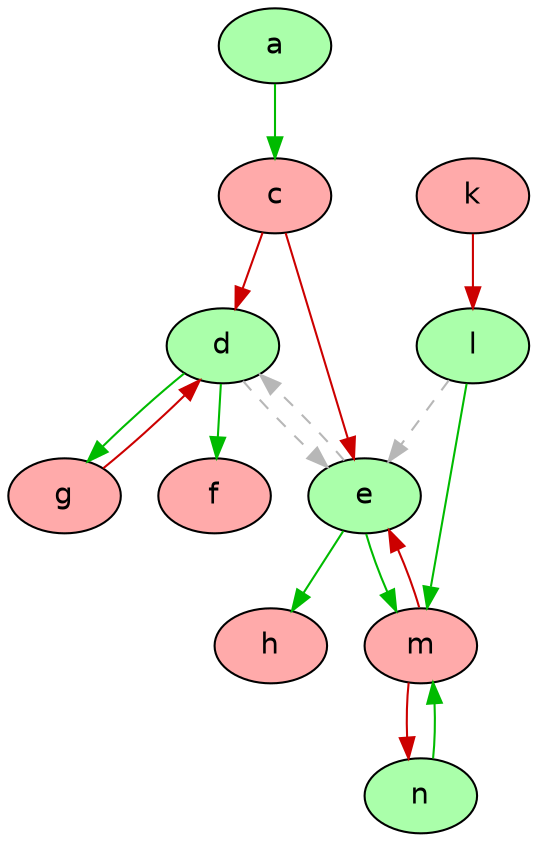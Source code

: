 digraph G {
  node [shape=oval style=filled fontname=Helvetica fontsize=14]
  node [fillcolor="#AAFFAA" fontcolor="#000000"] a l d e n;
  node [fillcolor="#FFAAAA" fontcolor="#000000"] c k m f g h;
  node [fillcolor="white" fontcolor="black"];
  edge [dir=forward, color="#00BB00", style="solid"]
        "a" -> "c"
        "l" -> "m"
        "e" -> "m"
        "d" -> "f"
        "d" -> "g"
        "e" -> "h"
        "n" -> "m"
  edge [dir=forward, color="#CC0000", style="solid"]
        "k" -> "l"
        "c" -> "d"
        "c" -> "e"
        "m" -> "e"
        "g" -> "d"
        "m" -> "n"
  edge [dir=forward, color="#b7b7b7", style="dashed"]
        "l" -> "e"
        "d" -> "e"
        "e" -> "d"
}
